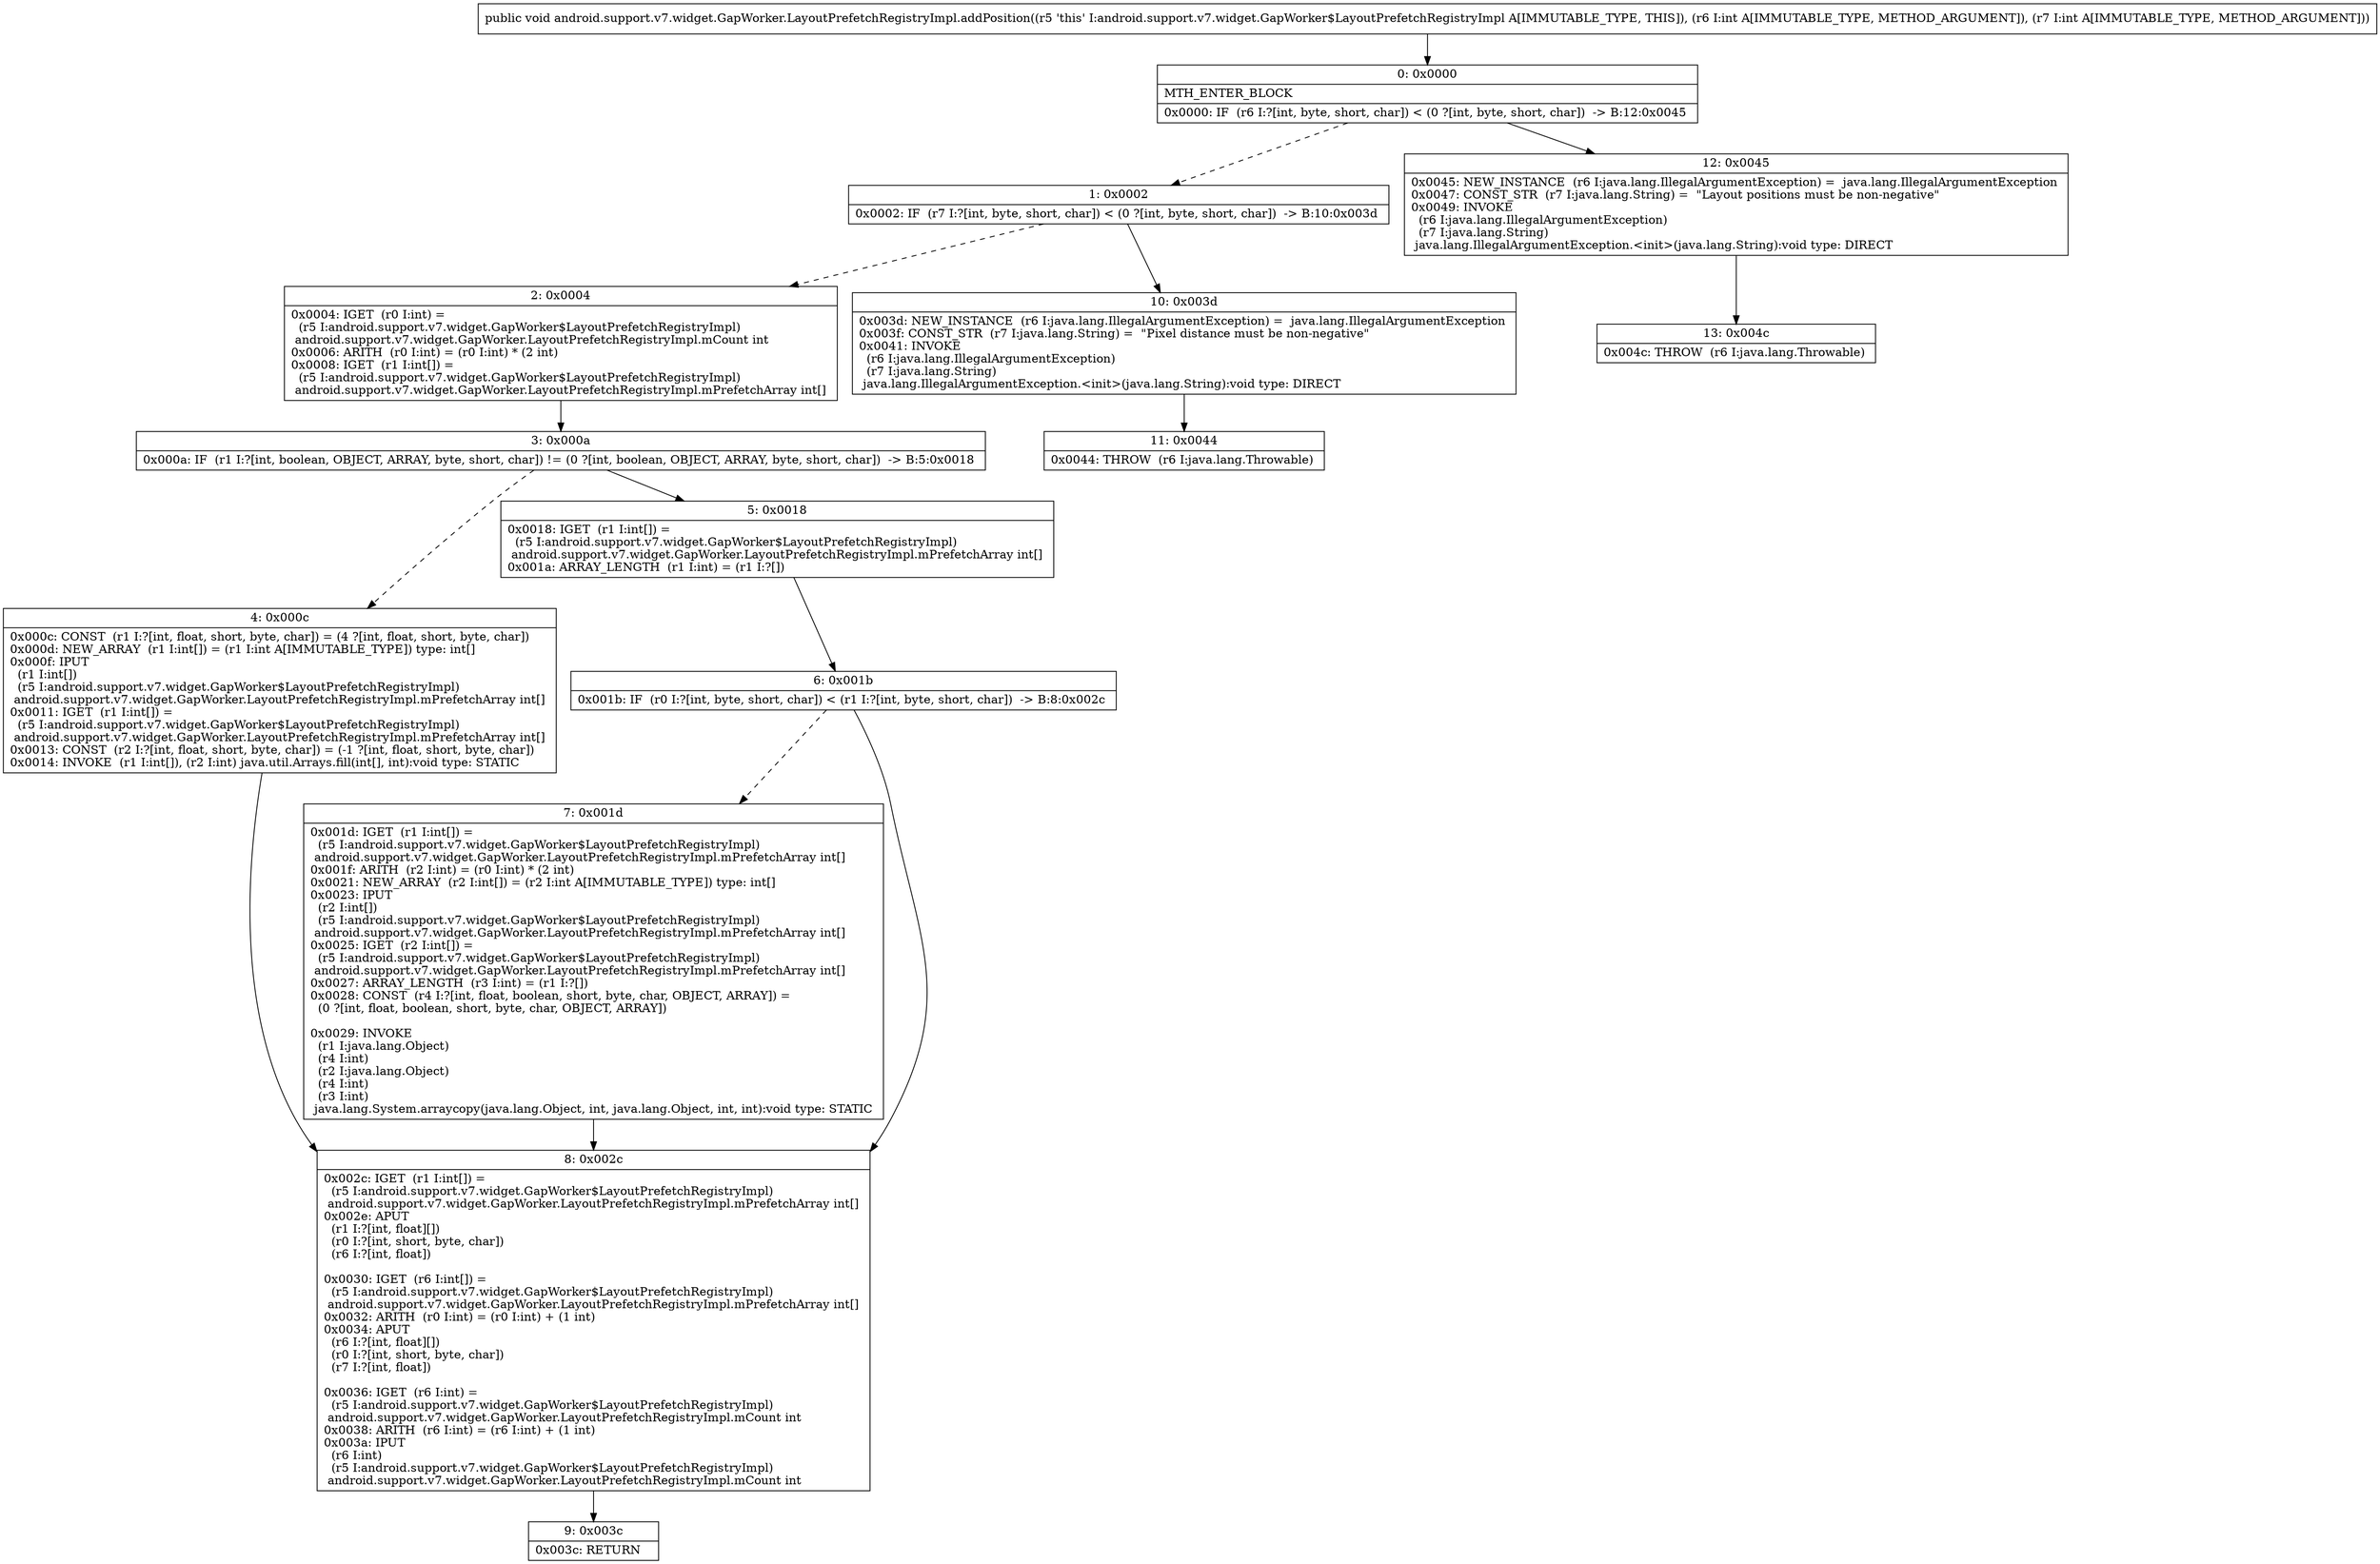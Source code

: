 digraph "CFG forandroid.support.v7.widget.GapWorker.LayoutPrefetchRegistryImpl.addPosition(II)V" {
Node_0 [shape=record,label="{0\:\ 0x0000|MTH_ENTER_BLOCK\l|0x0000: IF  (r6 I:?[int, byte, short, char]) \< (0 ?[int, byte, short, char])  \-\> B:12:0x0045 \l}"];
Node_1 [shape=record,label="{1\:\ 0x0002|0x0002: IF  (r7 I:?[int, byte, short, char]) \< (0 ?[int, byte, short, char])  \-\> B:10:0x003d \l}"];
Node_2 [shape=record,label="{2\:\ 0x0004|0x0004: IGET  (r0 I:int) = \l  (r5 I:android.support.v7.widget.GapWorker$LayoutPrefetchRegistryImpl)\l android.support.v7.widget.GapWorker.LayoutPrefetchRegistryImpl.mCount int \l0x0006: ARITH  (r0 I:int) = (r0 I:int) * (2 int) \l0x0008: IGET  (r1 I:int[]) = \l  (r5 I:android.support.v7.widget.GapWorker$LayoutPrefetchRegistryImpl)\l android.support.v7.widget.GapWorker.LayoutPrefetchRegistryImpl.mPrefetchArray int[] \l}"];
Node_3 [shape=record,label="{3\:\ 0x000a|0x000a: IF  (r1 I:?[int, boolean, OBJECT, ARRAY, byte, short, char]) != (0 ?[int, boolean, OBJECT, ARRAY, byte, short, char])  \-\> B:5:0x0018 \l}"];
Node_4 [shape=record,label="{4\:\ 0x000c|0x000c: CONST  (r1 I:?[int, float, short, byte, char]) = (4 ?[int, float, short, byte, char]) \l0x000d: NEW_ARRAY  (r1 I:int[]) = (r1 I:int A[IMMUTABLE_TYPE]) type: int[] \l0x000f: IPUT  \l  (r1 I:int[])\l  (r5 I:android.support.v7.widget.GapWorker$LayoutPrefetchRegistryImpl)\l android.support.v7.widget.GapWorker.LayoutPrefetchRegistryImpl.mPrefetchArray int[] \l0x0011: IGET  (r1 I:int[]) = \l  (r5 I:android.support.v7.widget.GapWorker$LayoutPrefetchRegistryImpl)\l android.support.v7.widget.GapWorker.LayoutPrefetchRegistryImpl.mPrefetchArray int[] \l0x0013: CONST  (r2 I:?[int, float, short, byte, char]) = (\-1 ?[int, float, short, byte, char]) \l0x0014: INVOKE  (r1 I:int[]), (r2 I:int) java.util.Arrays.fill(int[], int):void type: STATIC \l}"];
Node_5 [shape=record,label="{5\:\ 0x0018|0x0018: IGET  (r1 I:int[]) = \l  (r5 I:android.support.v7.widget.GapWorker$LayoutPrefetchRegistryImpl)\l android.support.v7.widget.GapWorker.LayoutPrefetchRegistryImpl.mPrefetchArray int[] \l0x001a: ARRAY_LENGTH  (r1 I:int) = (r1 I:?[]) \l}"];
Node_6 [shape=record,label="{6\:\ 0x001b|0x001b: IF  (r0 I:?[int, byte, short, char]) \< (r1 I:?[int, byte, short, char])  \-\> B:8:0x002c \l}"];
Node_7 [shape=record,label="{7\:\ 0x001d|0x001d: IGET  (r1 I:int[]) = \l  (r5 I:android.support.v7.widget.GapWorker$LayoutPrefetchRegistryImpl)\l android.support.v7.widget.GapWorker.LayoutPrefetchRegistryImpl.mPrefetchArray int[] \l0x001f: ARITH  (r2 I:int) = (r0 I:int) * (2 int) \l0x0021: NEW_ARRAY  (r2 I:int[]) = (r2 I:int A[IMMUTABLE_TYPE]) type: int[] \l0x0023: IPUT  \l  (r2 I:int[])\l  (r5 I:android.support.v7.widget.GapWorker$LayoutPrefetchRegistryImpl)\l android.support.v7.widget.GapWorker.LayoutPrefetchRegistryImpl.mPrefetchArray int[] \l0x0025: IGET  (r2 I:int[]) = \l  (r5 I:android.support.v7.widget.GapWorker$LayoutPrefetchRegistryImpl)\l android.support.v7.widget.GapWorker.LayoutPrefetchRegistryImpl.mPrefetchArray int[] \l0x0027: ARRAY_LENGTH  (r3 I:int) = (r1 I:?[]) \l0x0028: CONST  (r4 I:?[int, float, boolean, short, byte, char, OBJECT, ARRAY]) = \l  (0 ?[int, float, boolean, short, byte, char, OBJECT, ARRAY])\l \l0x0029: INVOKE  \l  (r1 I:java.lang.Object)\l  (r4 I:int)\l  (r2 I:java.lang.Object)\l  (r4 I:int)\l  (r3 I:int)\l java.lang.System.arraycopy(java.lang.Object, int, java.lang.Object, int, int):void type: STATIC \l}"];
Node_8 [shape=record,label="{8\:\ 0x002c|0x002c: IGET  (r1 I:int[]) = \l  (r5 I:android.support.v7.widget.GapWorker$LayoutPrefetchRegistryImpl)\l android.support.v7.widget.GapWorker.LayoutPrefetchRegistryImpl.mPrefetchArray int[] \l0x002e: APUT  \l  (r1 I:?[int, float][])\l  (r0 I:?[int, short, byte, char])\l  (r6 I:?[int, float])\l \l0x0030: IGET  (r6 I:int[]) = \l  (r5 I:android.support.v7.widget.GapWorker$LayoutPrefetchRegistryImpl)\l android.support.v7.widget.GapWorker.LayoutPrefetchRegistryImpl.mPrefetchArray int[] \l0x0032: ARITH  (r0 I:int) = (r0 I:int) + (1 int) \l0x0034: APUT  \l  (r6 I:?[int, float][])\l  (r0 I:?[int, short, byte, char])\l  (r7 I:?[int, float])\l \l0x0036: IGET  (r6 I:int) = \l  (r5 I:android.support.v7.widget.GapWorker$LayoutPrefetchRegistryImpl)\l android.support.v7.widget.GapWorker.LayoutPrefetchRegistryImpl.mCount int \l0x0038: ARITH  (r6 I:int) = (r6 I:int) + (1 int) \l0x003a: IPUT  \l  (r6 I:int)\l  (r5 I:android.support.v7.widget.GapWorker$LayoutPrefetchRegistryImpl)\l android.support.v7.widget.GapWorker.LayoutPrefetchRegistryImpl.mCount int \l}"];
Node_9 [shape=record,label="{9\:\ 0x003c|0x003c: RETURN   \l}"];
Node_10 [shape=record,label="{10\:\ 0x003d|0x003d: NEW_INSTANCE  (r6 I:java.lang.IllegalArgumentException) =  java.lang.IllegalArgumentException \l0x003f: CONST_STR  (r7 I:java.lang.String) =  \"Pixel distance must be non\-negative\" \l0x0041: INVOKE  \l  (r6 I:java.lang.IllegalArgumentException)\l  (r7 I:java.lang.String)\l java.lang.IllegalArgumentException.\<init\>(java.lang.String):void type: DIRECT \l}"];
Node_11 [shape=record,label="{11\:\ 0x0044|0x0044: THROW  (r6 I:java.lang.Throwable) \l}"];
Node_12 [shape=record,label="{12\:\ 0x0045|0x0045: NEW_INSTANCE  (r6 I:java.lang.IllegalArgumentException) =  java.lang.IllegalArgumentException \l0x0047: CONST_STR  (r7 I:java.lang.String) =  \"Layout positions must be non\-negative\" \l0x0049: INVOKE  \l  (r6 I:java.lang.IllegalArgumentException)\l  (r7 I:java.lang.String)\l java.lang.IllegalArgumentException.\<init\>(java.lang.String):void type: DIRECT \l}"];
Node_13 [shape=record,label="{13\:\ 0x004c|0x004c: THROW  (r6 I:java.lang.Throwable) \l}"];
MethodNode[shape=record,label="{public void android.support.v7.widget.GapWorker.LayoutPrefetchRegistryImpl.addPosition((r5 'this' I:android.support.v7.widget.GapWorker$LayoutPrefetchRegistryImpl A[IMMUTABLE_TYPE, THIS]), (r6 I:int A[IMMUTABLE_TYPE, METHOD_ARGUMENT]), (r7 I:int A[IMMUTABLE_TYPE, METHOD_ARGUMENT])) }"];
MethodNode -> Node_0;
Node_0 -> Node_1[style=dashed];
Node_0 -> Node_12;
Node_1 -> Node_2[style=dashed];
Node_1 -> Node_10;
Node_2 -> Node_3;
Node_3 -> Node_4[style=dashed];
Node_3 -> Node_5;
Node_4 -> Node_8;
Node_5 -> Node_6;
Node_6 -> Node_7[style=dashed];
Node_6 -> Node_8;
Node_7 -> Node_8;
Node_8 -> Node_9;
Node_10 -> Node_11;
Node_12 -> Node_13;
}

